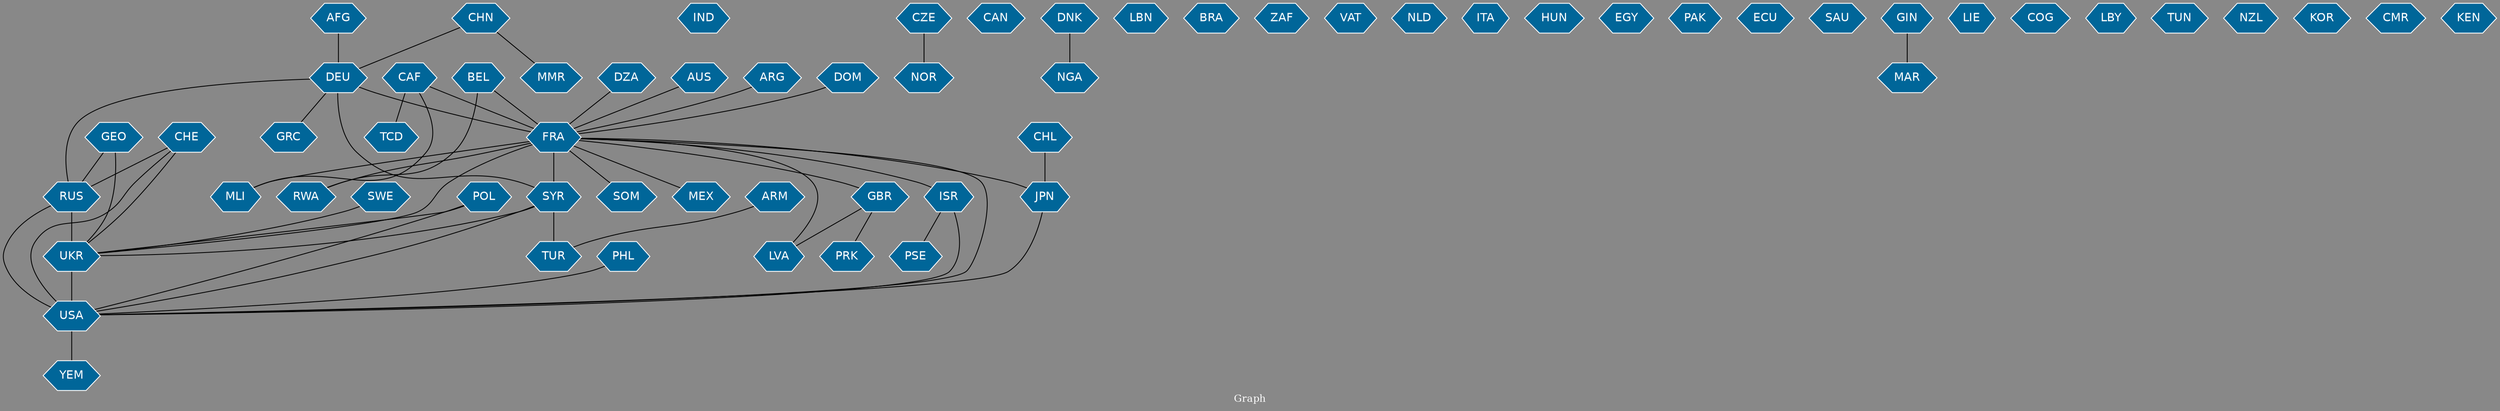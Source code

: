 // Countries together in item graph
graph {
	graph [bgcolor="#888888" fontcolor=white fontsize=12 label="Graph" outputorder=edgesfirst overlap=prism]
	node [color=white fillcolor="#006699" fontcolor=white fontname=Helvetica shape=hexagon style=filled]
	edge [arrowhead=open color=black fontcolor=white fontname=Courier fontsize=12]
		RUS [label=RUS]
		UKR [label=UKR]
		USA [label=USA]
		DZA [label=DZA]
		FRA [label=FRA]
		CAF [label=CAF]
		RWA [label=RWA]
		SWE [label=SWE]
		GRC [label=GRC]
		DEU [label=DEU]
		JPN [label=JPN]
		IND [label=IND]
		MLI [label=MLI]
		SYR [label=SYR]
		AUS [label=AUS]
		NOR [label=NOR]
		CAN [label=CAN]
		CHE [label=CHE]
		CHN [label=CHN]
		DNK [label=DNK]
		LBN [label=LBN]
		BRA [label=BRA]
		GBR [label=GBR]
		PSE [label=PSE]
		MEX [label=MEX]
		ZAF [label=ZAF]
		TCD [label=TCD]
		NGA [label=NGA]
		SOM [label=SOM]
		VAT [label=VAT]
		NLD [label=NLD]
		AFG [label=AFG]
		ISR [label=ISR]
		CHL [label=CHL]
		ITA [label=ITA]
		HUN [label=HUN]
		EGY [label=EGY]
		PAK [label=PAK]
		BEL [label=BEL]
		CZE [label=CZE]
		ECU [label=ECU]
		PHL [label=PHL]
		POL [label=POL]
		SAU [label=SAU]
		MAR [label=MAR]
		LVA [label=LVA]
		LIE [label=LIE]
		TUR [label=TUR]
		ARG [label=ARG]
		COG [label=COG]
		LBY [label=LBY]
		PRK [label=PRK]
		TUN [label=TUN]
		ARM [label=ARM]
		YEM [label=YEM]
		NZL [label=NZL]
		MMR [label=MMR]
		DOM [label=DOM]
		GIN [label=GIN]
		KOR [label=KOR]
		GEO [label=GEO]
		CMR [label=CMR]
		KEN [label=KEN]
			FRA -- USA [weight=2]
			DEU -- FRA [weight=2]
			ISR -- PSE [weight=3]
			SYR -- TUR [weight=1]
			DEU -- RUS [weight=2]
			JPN -- USA [weight=1]
			FRA -- GBR [weight=2]
			CAF -- MLI [weight=1]
			CHE -- RUS [weight=3]
			CAF -- FRA [weight=5]
			SYR -- USA [weight=1]
			CAF -- TCD [weight=1]
			SWE -- UKR [weight=1]
			PHL -- USA [weight=2]
			ARM -- TUR [weight=2]
			BEL -- RWA [weight=1]
			CHN -- MMR [weight=1]
			FRA -- SOM [weight=3]
			SYR -- UKR [weight=1]
			GIN -- MAR [weight=1]
			DZA -- FRA [weight=3]
			FRA -- SYR [weight=12]
			FRA -- JPN [weight=1]
			AUS -- FRA [weight=1]
			CHE -- USA [weight=2]
			GBR -- LVA [weight=1]
			RUS -- USA [weight=7]
			CHE -- UKR [weight=4]
			CHN -- DEU [weight=1]
			FRA -- LVA [weight=1]
			UKR -- USA [weight=16]
			RUS -- UKR [weight=53]
			BEL -- FRA [weight=1]
			ARG -- FRA [weight=1]
			GEO -- UKR [weight=1]
			CZE -- NOR [weight=1]
			ISR -- USA [weight=1]
			DEU -- GRC [weight=1]
			DOM -- FRA [weight=1]
			USA -- YEM [weight=1]
			FRA -- MEX [weight=1]
			DNK -- NGA [weight=1]
			FRA -- ISR [weight=2]
			CHL -- JPN [weight=1]
			FRA -- MLI [weight=2]
			FRA -- RWA [weight=7]
			DEU -- SYR [weight=2]
			FRA -- UKR [weight=2]
			POL -- USA [weight=2]
			GEO -- RUS [weight=1]
			GBR -- PRK [weight=1]
			POL -- UKR [weight=2]
			AFG -- DEU [weight=1]
}